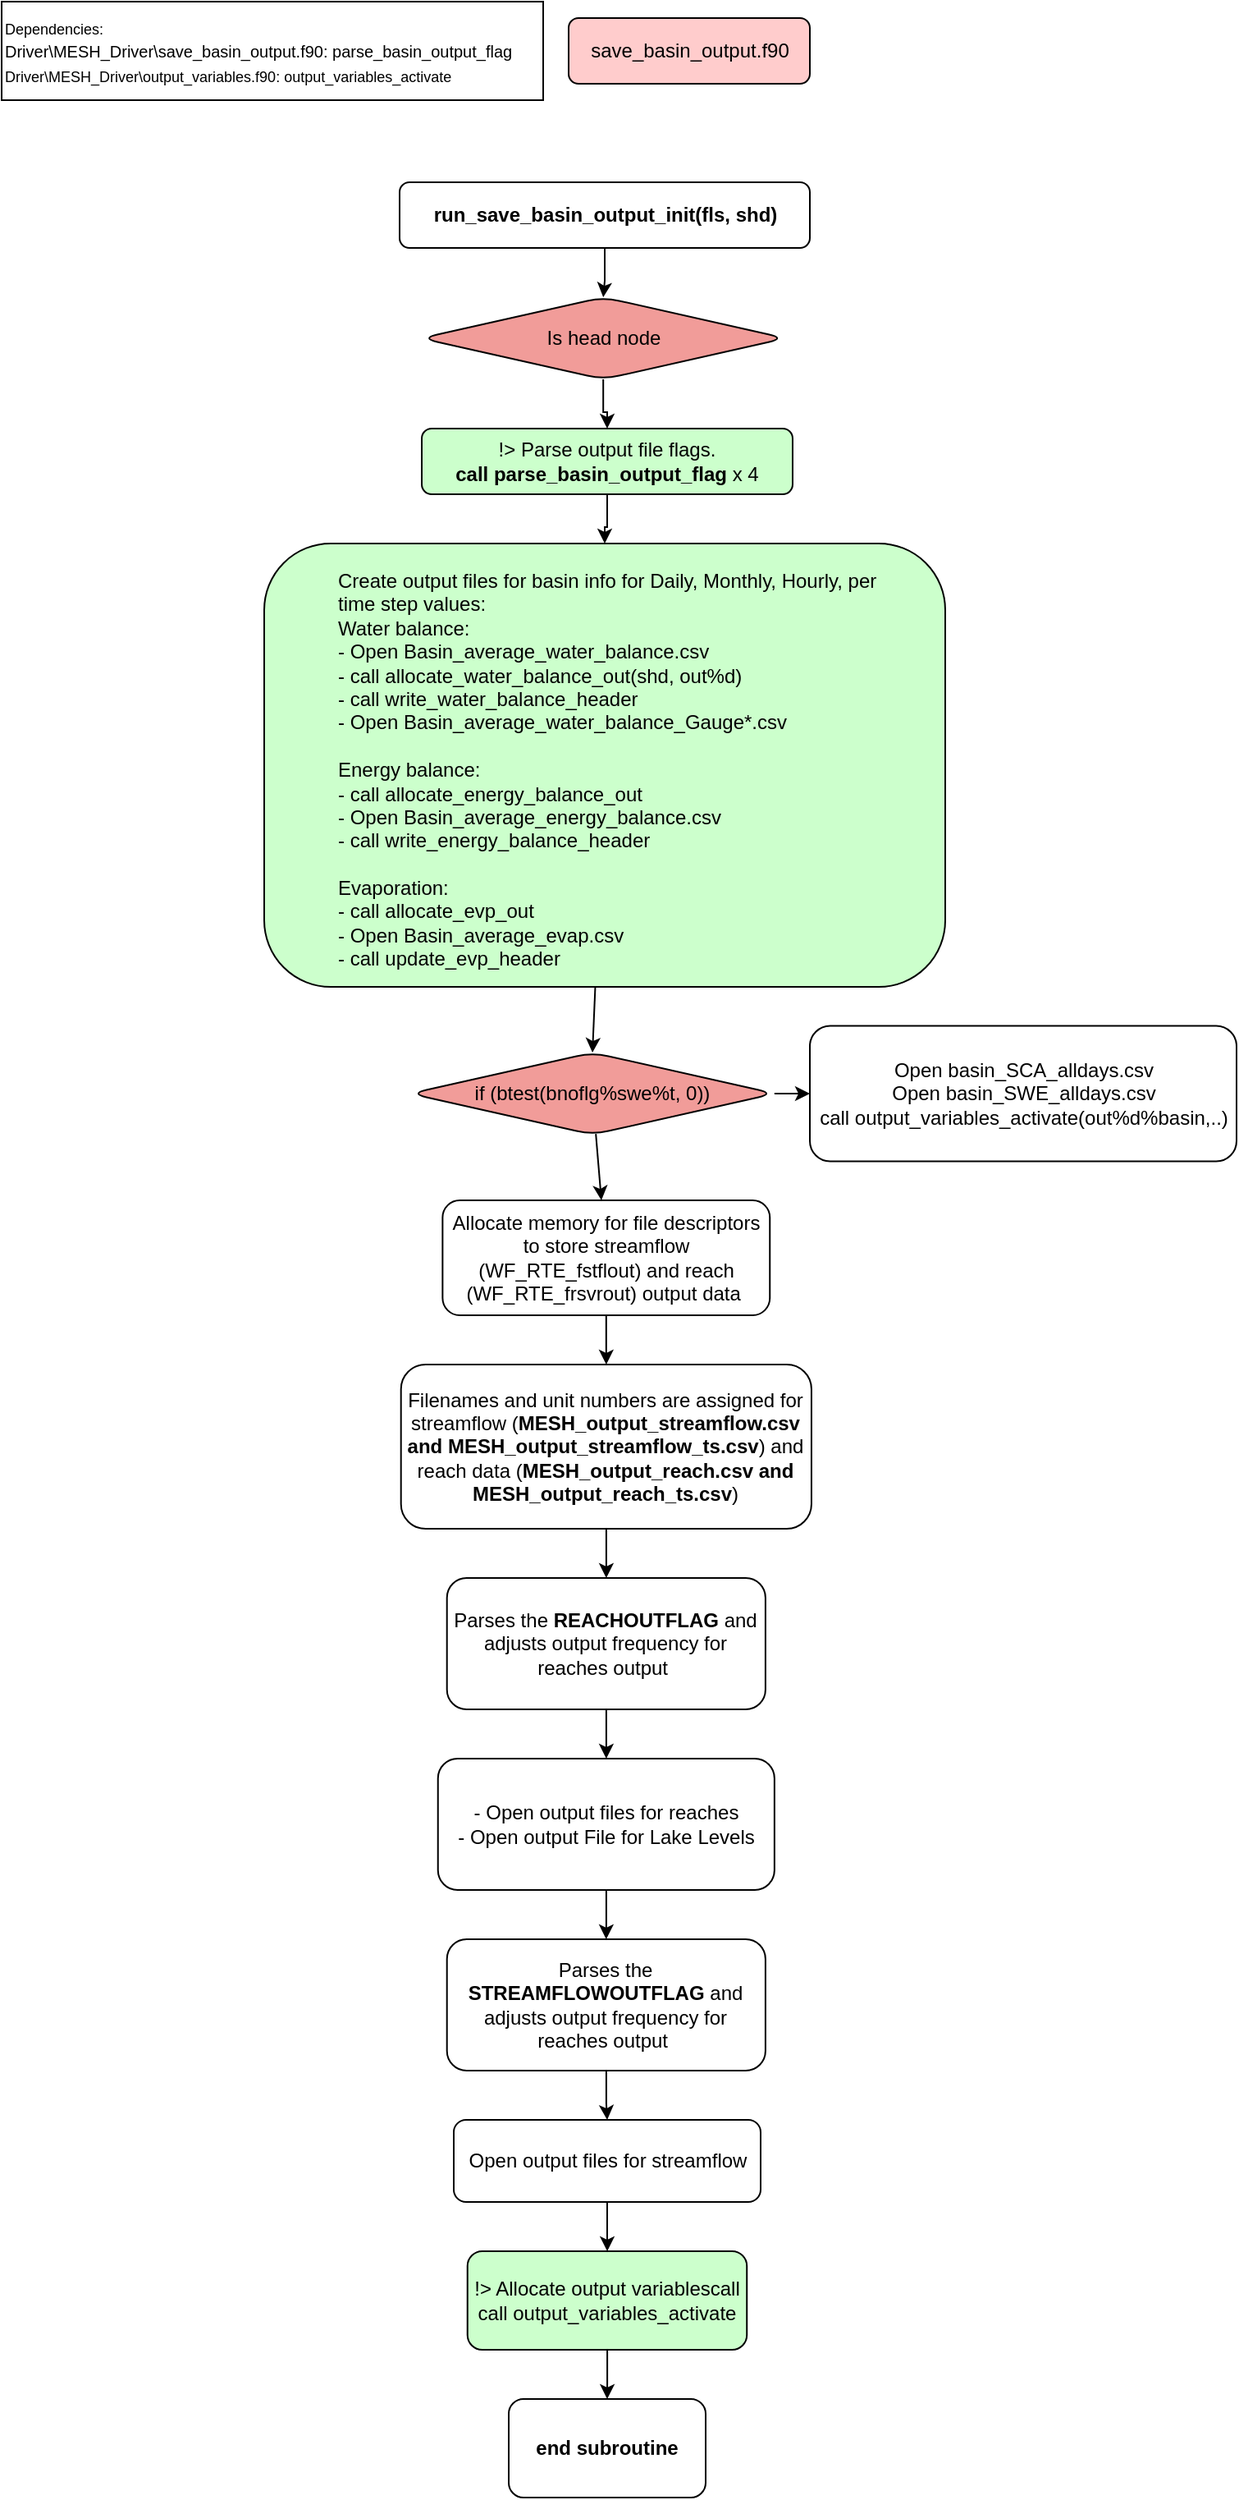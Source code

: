 <mxfile version="24.7.16">
  <diagram name="Page-1" id="w0_MHzU5yhoLpYj83sCf">
    <mxGraphModel dx="1666" dy="749" grid="1" gridSize="10" guides="1" tooltips="1" connect="1" arrows="1" fold="1" page="1" pageScale="1" pageWidth="850" pageHeight="1100" math="0" shadow="0">
      <root>
        <mxCell id="0" />
        <mxCell id="1" parent="0" />
        <mxCell id="7gThX5ocX3hGy7QP_jje-33" style="edgeStyle=orthogonalEdgeStyle;rounded=0;orthogonalLoop=1;jettySize=auto;html=1;exitX=0.5;exitY=1;exitDx=0;exitDy=0;" parent="1" source="7gThX5ocX3hGy7QP_jje-34" target="7gThX5ocX3hGy7QP_jje-37" edge="1">
          <mxGeometry relative="1" as="geometry" />
        </mxCell>
        <mxCell id="7gThX5ocX3hGy7QP_jje-34" value="run_save_basin_output_init(fls, shd)" style="rounded=1;whiteSpace=wrap;html=1;fontStyle=1" parent="1" vertex="1">
          <mxGeometry x="262.5" y="130" width="250" height="40" as="geometry" />
        </mxCell>
        <mxCell id="7gThX5ocX3hGy7QP_jje-35" value="&lt;div&gt;&lt;font style=&quot;font-size: 9px;&quot;&gt;Dependencies:&lt;/font&gt;&lt;/div&gt;&lt;div&gt;&lt;font style=&quot;&quot;&gt;&lt;font size=&quot;1&quot;&gt;Driver\MESH_Driver\save_basin_output.f90: parse_basin_output_flag&lt;/font&gt;&lt;br&gt;&lt;/font&gt;&lt;/div&gt;&lt;div&gt;&lt;font style=&quot;font-size: 9px;&quot;&gt;Driver\MESH_Driver\output_variables.f90: output_variables_activate&lt;/font&gt;&lt;br&gt;&lt;/div&gt;" style="rounded=0;whiteSpace=wrap;html=1;align=left;" parent="1" vertex="1">
          <mxGeometry x="20" y="20" width="330" height="60" as="geometry" />
        </mxCell>
        <mxCell id="7gThX5ocX3hGy7QP_jje-36" style="edgeStyle=orthogonalEdgeStyle;rounded=0;orthogonalLoop=1;jettySize=auto;html=1;exitX=0.5;exitY=1;exitDx=0;exitDy=0;" parent="1" source="7gThX5ocX3hGy7QP_jje-37" target="7gThX5ocX3hGy7QP_jje-39" edge="1">
          <mxGeometry relative="1" as="geometry" />
        </mxCell>
        <mxCell id="7gThX5ocX3hGy7QP_jje-37" value="&lt;span style=&quot;font-weight: normal;&quot;&gt;Is head node&lt;/span&gt;" style="rhombus;whiteSpace=wrap;html=1;rounded=1;fontStyle=1;fillColor=#F19C99;" parent="1" vertex="1">
          <mxGeometry x="275.69" y="200" width="221.81" height="50" as="geometry" />
        </mxCell>
        <mxCell id="7gThX5ocX3hGy7QP_jje-38" value="" style="edgeStyle=orthogonalEdgeStyle;rounded=0;orthogonalLoop=1;jettySize=auto;html=1;exitX=0.5;exitY=1;exitDx=0;exitDy=0;" parent="1" source="7gThX5ocX3hGy7QP_jje-39" target="7gThX5ocX3hGy7QP_jje-41" edge="1">
          <mxGeometry relative="1" as="geometry">
            <mxPoint x="382.5" y="340" as="sourcePoint" />
          </mxGeometry>
        </mxCell>
        <mxCell id="7gThX5ocX3hGy7QP_jje-39" value="&lt;span style=&quot;font-weight: normal;&quot;&gt;!&amp;gt; Parse output file flags.&lt;/span&gt;&lt;div&gt;call parse_basin_output_flag &lt;span style=&quot;font-weight: normal;&quot;&gt;x 4&lt;/span&gt;&lt;br&gt;&lt;/div&gt;" style="rounded=1;whiteSpace=wrap;html=1;fontStyle=1;fillColor=#CCFFCC;" parent="1" vertex="1">
          <mxGeometry x="276.01" y="280" width="225.99" height="40" as="geometry" />
        </mxCell>
        <mxCell id="7gThX5ocX3hGy7QP_jje-40" value="" style="group" parent="1" vertex="1" connectable="0">
          <mxGeometry x="180" y="350" width="415" height="270" as="geometry" />
        </mxCell>
        <mxCell id="7gThX5ocX3hGy7QP_jje-41" value="&lt;div&gt;&lt;div style=&quot;text-align: left;&quot;&gt;&lt;br&gt;&lt;/div&gt;&lt;/div&gt;" style="whiteSpace=wrap;html=1;fillColor=#CCFFCC;rounded=1;fontStyle=1;" parent="7gThX5ocX3hGy7QP_jje-40" vertex="1">
          <mxGeometry width="415" height="270" as="geometry" />
        </mxCell>
        <mxCell id="7gThX5ocX3hGy7QP_jje-42" value="&lt;div&gt;Create output files for basin info for Daily, Monthly, Hourly, per time step values:&lt;/div&gt;&lt;div&gt;Water balance:&lt;/div&gt;&lt;div&gt;- Open Basin_average_water_balance.csv&lt;/div&gt;&lt;div&gt;- call allocate_water_balance_out(shd, out%d)&lt;/div&gt;&lt;div&gt;&lt;span style=&quot;background-color: initial;&quot;&gt;- call write_water_balance_header&lt;/span&gt;&lt;br&gt;&lt;/div&gt;&lt;div&gt;- Open Basin_average_water_balance_Gauge*.csv&lt;span style=&quot;background-color: initial;&quot;&gt;&lt;br&gt;&lt;/span&gt;&lt;/div&gt;&lt;div&gt;&lt;br&gt;&lt;/div&gt;&lt;div&gt;Energy balance:&lt;/div&gt;&lt;div&gt;- call allocate_energy_balance_out&lt;/div&gt;&lt;div&gt;- Open Basin_average_energy_balance.csv&lt;br&gt;&lt;/div&gt;&lt;div&gt;- call write_energy_balance_header&lt;/div&gt;&lt;div&gt;&lt;br&gt;&lt;/div&gt;&lt;div&gt;Evaporation:&lt;/div&gt;&lt;div&gt;- call allocate_evp_out&lt;br&gt;&lt;/div&gt;&lt;div&gt;- Open Basin_average_evap.csv&lt;br&gt;&lt;/div&gt;&lt;div&gt;- call update_evp_header&lt;/div&gt;&lt;div&gt;&lt;br&gt;&lt;/div&gt;" style="text;html=1;align=left;verticalAlign=middle;whiteSpace=wrap;rounded=0;" parent="7gThX5ocX3hGy7QP_jje-40" vertex="1">
          <mxGeometry x="43" y="30" width="337" height="230" as="geometry" />
        </mxCell>
        <mxCell id="7gThX5ocX3hGy7QP_jje-43" value="Open&amp;nbsp;basin_SCA_alldays.csv&lt;div&gt;Open&amp;nbsp;basin_SWE_alldays.csv&lt;br&gt;call output_variables_activate(out%d%basin,..)&lt;br&gt;&lt;/div&gt;" style="rounded=1;whiteSpace=wrap;html=1;" parent="1" vertex="1">
          <mxGeometry x="512.5" y="643.75" width="260" height="82.5" as="geometry" />
        </mxCell>
        <mxCell id="7gThX5ocX3hGy7QP_jje-44" style="edgeStyle=orthogonalEdgeStyle;rounded=0;orthogonalLoop=1;jettySize=auto;html=1;exitX=1;exitY=0.5;exitDx=0;exitDy=0;entryX=0;entryY=0.5;entryDx=0;entryDy=0;" parent="1" source="7gThX5ocX3hGy7QP_jje-46" target="7gThX5ocX3hGy7QP_jje-43" edge="1">
          <mxGeometry relative="1" as="geometry" />
        </mxCell>
        <mxCell id="7gThX5ocX3hGy7QP_jje-45" value="" style="rounded=0;orthogonalLoop=1;jettySize=auto;html=1;" parent="1" source="7gThX5ocX3hGy7QP_jje-46" target="7gThX5ocX3hGy7QP_jje-49" edge="1">
          <mxGeometry relative="1" as="geometry" />
        </mxCell>
        <mxCell id="7gThX5ocX3hGy7QP_jje-46" value="&lt;span style=&quot;font-weight: 400;&quot;&gt;if (btest(bnoflg%swe%t, 0))&lt;/span&gt;" style="rhombus;whiteSpace=wrap;html=1;rounded=1;fontStyle=1;fillColor=#F19C99;" parent="1" vertex="1">
          <mxGeometry x="269.12" y="660" width="221.81" height="50" as="geometry" />
        </mxCell>
        <mxCell id="7gThX5ocX3hGy7QP_jje-47" style="rounded=0;orthogonalLoop=1;jettySize=auto;html=1;entryX=0.5;entryY=0;entryDx=0;entryDy=0;" parent="1" source="7gThX5ocX3hGy7QP_jje-41" target="7gThX5ocX3hGy7QP_jje-46" edge="1">
          <mxGeometry relative="1" as="geometry" />
        </mxCell>
        <mxCell id="7gThX5ocX3hGy7QP_jje-48" value="" style="edgeStyle=orthogonalEdgeStyle;rounded=0;orthogonalLoop=1;jettySize=auto;html=1;" parent="1" source="7gThX5ocX3hGy7QP_jje-49" target="7gThX5ocX3hGy7QP_jje-51" edge="1">
          <mxGeometry relative="1" as="geometry" />
        </mxCell>
        <mxCell id="7gThX5ocX3hGy7QP_jje-49" value="&lt;div&gt;&lt;span style=&quot;font-weight: 400;&quot;&gt;Allocate memory for file descriptors to store streamflow (&lt;/span&gt;&lt;span style=&quot;background-color: initial; font-weight: 400;&quot;&gt;WF_RTE_fstflout)&amp;nbsp;&lt;/span&gt;&lt;span style=&quot;font-weight: 400; background-color: initial;&quot;&gt;and reach (&lt;/span&gt;&lt;span style=&quot;background-color: initial; font-weight: 400;&quot;&gt;WF_RTE_frsvrout)&lt;/span&gt;&lt;span style=&quot;background-color: initial; font-weight: 400;&quot;&gt;&amp;nbsp;output data&amp;nbsp;&lt;/span&gt;&lt;/div&gt;" style="whiteSpace=wrap;html=1;fillColor=#FFFFFF;rounded=1;fontStyle=1;" parent="1" vertex="1">
          <mxGeometry x="288.69" y="750" width="199.43" height="70" as="geometry" />
        </mxCell>
        <mxCell id="7gThX5ocX3hGy7QP_jje-50" value="" style="edgeStyle=orthogonalEdgeStyle;rounded=0;orthogonalLoop=1;jettySize=auto;html=1;" parent="1" source="7gThX5ocX3hGy7QP_jje-51" target="7gThX5ocX3hGy7QP_jje-53" edge="1">
          <mxGeometry relative="1" as="geometry" />
        </mxCell>
        <mxCell id="7gThX5ocX3hGy7QP_jje-51" value="&lt;span style=&quot;font-weight: normal;&quot;&gt;Filenames and unit numbers are assigned for streamflow (&lt;/span&gt;MESH_output_streamflow.csv and MESH_output_streamflow_ts.csv&lt;span style=&quot;font-weight: normal;&quot;&gt;) and reach data (&lt;/span&gt;MESH_output_reach.csv and MESH_output_reach_ts.csv&lt;span style=&quot;font-weight: normal;&quot;&gt;)&lt;/span&gt;" style="whiteSpace=wrap;html=1;fillColor=#FFFFFF;rounded=1;fontStyle=1;" parent="1" vertex="1">
          <mxGeometry x="263.35" y="850" width="250.12" height="100" as="geometry" />
        </mxCell>
        <mxCell id="7gThX5ocX3hGy7QP_jje-52" value="" style="edgeStyle=orthogonalEdgeStyle;rounded=0;orthogonalLoop=1;jettySize=auto;html=1;" parent="1" source="7gThX5ocX3hGy7QP_jje-53" target="7gThX5ocX3hGy7QP_jje-55" edge="1">
          <mxGeometry relative="1" as="geometry" />
        </mxCell>
        <mxCell id="7gThX5ocX3hGy7QP_jje-53" value="&lt;span style=&quot;font-weight: normal;&quot;&gt;Parses the&lt;/span&gt; REACHOUTFLAG &lt;span style=&quot;font-weight: normal;&quot;&gt;and adjusts output frequency for reaches output&amp;nbsp;&lt;/span&gt;" style="whiteSpace=wrap;html=1;fillColor=#FFFFFF;rounded=1;fontStyle=1;" parent="1" vertex="1">
          <mxGeometry x="291.36" y="980" width="194.09" height="80" as="geometry" />
        </mxCell>
        <mxCell id="7gThX5ocX3hGy7QP_jje-54" style="edgeStyle=orthogonalEdgeStyle;rounded=0;orthogonalLoop=1;jettySize=auto;html=1;entryX=0.5;entryY=0;entryDx=0;entryDy=0;" parent="1" source="7gThX5ocX3hGy7QP_jje-55" target="7gThX5ocX3hGy7QP_jje-57" edge="1">
          <mxGeometry relative="1" as="geometry" />
        </mxCell>
        <mxCell id="7gThX5ocX3hGy7QP_jje-55" value="&lt;span style=&quot;font-weight: normal;&quot;&gt;- Open output files for reaches&lt;/span&gt;&lt;div&gt;&lt;span style=&quot;font-weight: 400;&quot;&gt;- Open output File for Lake Levels&lt;/span&gt;&lt;br&gt;&lt;/div&gt;" style="whiteSpace=wrap;html=1;fillColor=#FFFFFF;rounded=1;fontStyle=1;" parent="1" vertex="1">
          <mxGeometry x="285.88" y="1090" width="205.05" height="80" as="geometry" />
        </mxCell>
        <mxCell id="7gThX5ocX3hGy7QP_jje-56" style="edgeStyle=orthogonalEdgeStyle;rounded=0;orthogonalLoop=1;jettySize=auto;html=1;entryX=0.5;entryY=0;entryDx=0;entryDy=0;" parent="1" source="7gThX5ocX3hGy7QP_jje-57" target="7gThX5ocX3hGy7QP_jje-59" edge="1">
          <mxGeometry relative="1" as="geometry" />
        </mxCell>
        <mxCell id="7gThX5ocX3hGy7QP_jje-57" value="&lt;span style=&quot;font-weight: normal;&quot;&gt;Parses the&lt;/span&gt; STREAMFLOWOUTFLAG&amp;nbsp;&lt;span style=&quot;font-weight: normal;&quot;&gt;and adjusts output frequency for reaches output&amp;nbsp;&lt;/span&gt;" style="whiteSpace=wrap;html=1;fillColor=#FFFFFF;rounded=1;fontStyle=1;" parent="1" vertex="1">
          <mxGeometry x="291.36" y="1200" width="194.09" height="80" as="geometry" />
        </mxCell>
        <mxCell id="7gThX5ocX3hGy7QP_jje-58" value="" style="edgeStyle=orthogonalEdgeStyle;rounded=0;orthogonalLoop=1;jettySize=auto;html=1;" parent="1" source="7gThX5ocX3hGy7QP_jje-59" target="7gThX5ocX3hGy7QP_jje-61" edge="1">
          <mxGeometry relative="1" as="geometry" />
        </mxCell>
        <mxCell id="7gThX5ocX3hGy7QP_jje-59" value="&lt;span style=&quot;font-weight: normal;&quot;&gt;Open output files for streamflow&lt;/span&gt;" style="whiteSpace=wrap;html=1;fillColor=#FFFFFF;rounded=1;fontStyle=1;" parent="1" vertex="1">
          <mxGeometry x="295.5" y="1310" width="187" height="50" as="geometry" />
        </mxCell>
        <mxCell id="7gThX5ocX3hGy7QP_jje-60" value="" style="edgeStyle=orthogonalEdgeStyle;rounded=0;orthogonalLoop=1;jettySize=auto;html=1;" parent="1" source="7gThX5ocX3hGy7QP_jje-61" target="7gThX5ocX3hGy7QP_jje-62" edge="1">
          <mxGeometry relative="1" as="geometry" />
        </mxCell>
        <mxCell id="7gThX5ocX3hGy7QP_jje-61" value="&lt;div&gt;&lt;span style=&quot;background-color: initial; font-weight: 400;&quot;&gt;!&amp;gt; Allocate output variables&lt;/span&gt;&lt;span style=&quot;background-color: initial; font-weight: normal;&quot;&gt;call call output_variables_activate&lt;/span&gt;&lt;br&gt;&lt;/div&gt;" style="whiteSpace=wrap;html=1;fillColor=#CCFFCC;rounded=1;fontStyle=1;" parent="1" vertex="1">
          <mxGeometry x="303.87" y="1390" width="170.25" height="60" as="geometry" />
        </mxCell>
        <mxCell id="7gThX5ocX3hGy7QP_jje-62" value="end subroutine" style="whiteSpace=wrap;html=1;fillColor=#FFFFFF;rounded=1;fontStyle=1;" parent="1" vertex="1">
          <mxGeometry x="329.005" y="1480" width="120" height="60" as="geometry" />
        </mxCell>
        <mxCell id="LWRBe7WjJOf0WJ5UGsGh-1" value="save_basin_output.f90" style="rounded=1;whiteSpace=wrap;html=1;fillColor=#FFCCCC;" vertex="1" parent="1">
          <mxGeometry x="365.5" y="30" width="147" height="40" as="geometry" />
        </mxCell>
      </root>
    </mxGraphModel>
  </diagram>
</mxfile>
